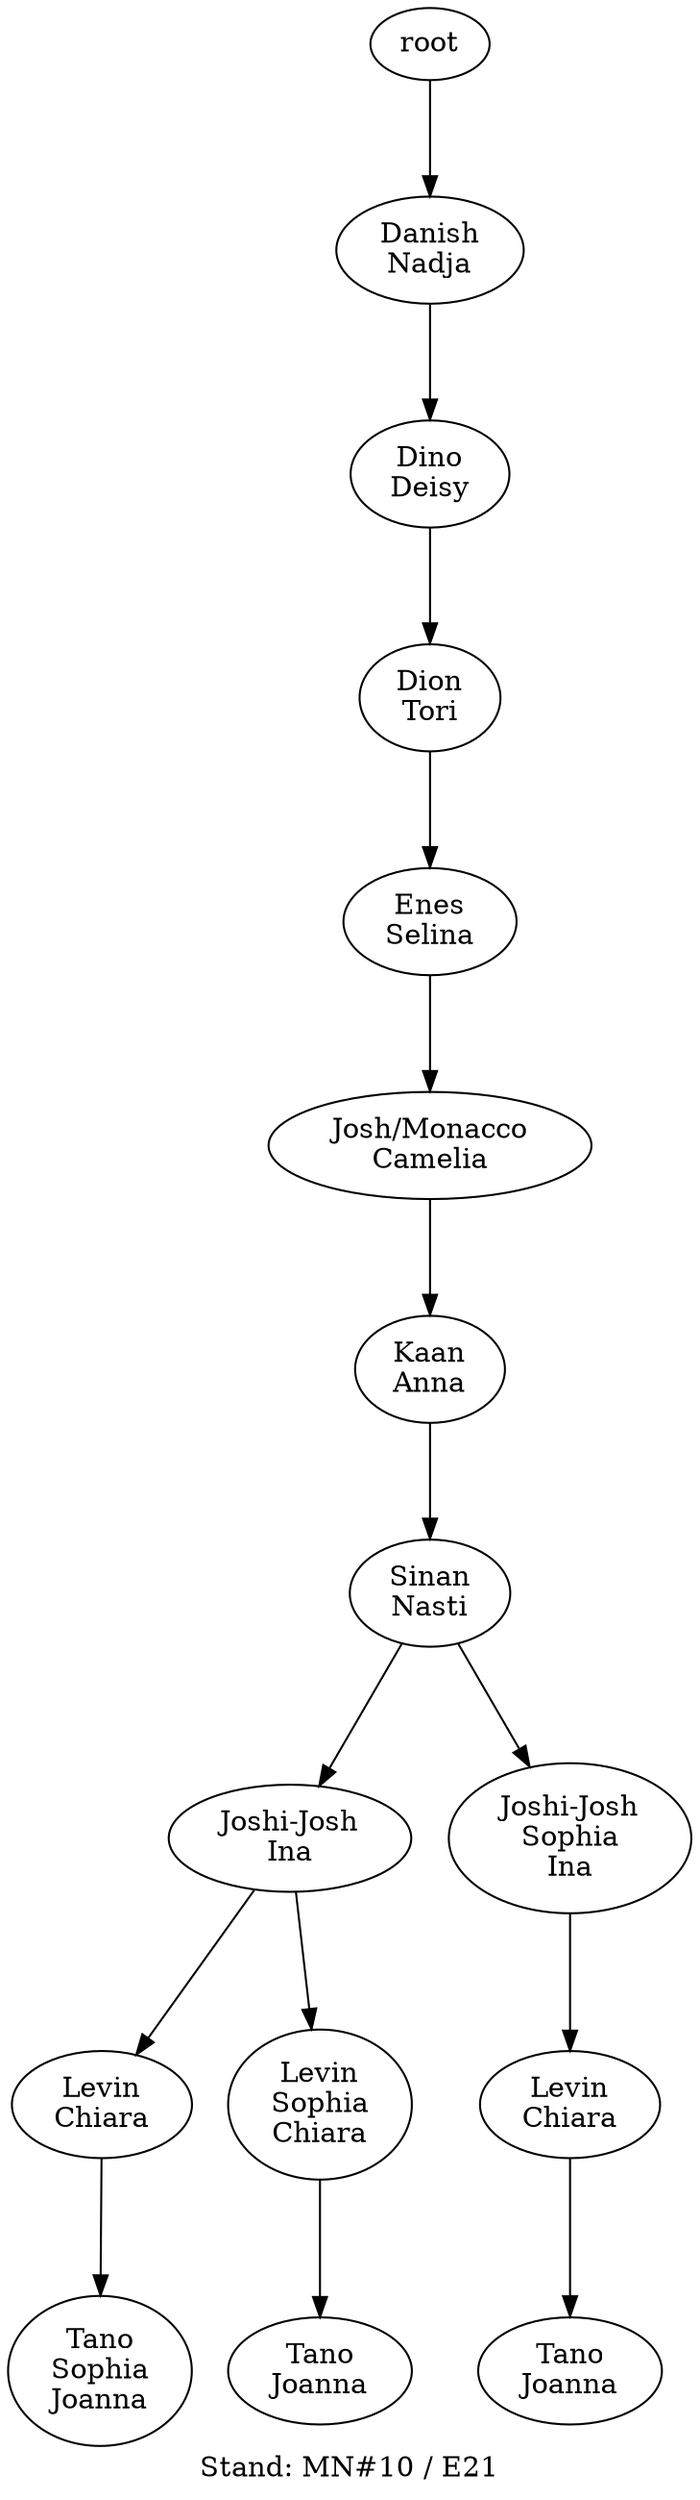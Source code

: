 digraph D { labelloc="b"; label="Stand: MN#10 / E21"; ranksep=0.8;
"root/6"[label="Danish\nNadja"]
"root" -> "root/6";
"root/6/3"[label="Dino\nDeisy"]
"root/6" -> "root/6/3";
"root/6/3/10"[label="Dion\nTori"]
"root/6/3" -> "root/6/3/10";
"root/6/3/10/8"[label="Enes\nSelina"]
"root/6/3/10" -> "root/6/3/10/8";
"root/6/3/10/8/1"[label="Josh/Monacco\nCamelia"]
"root/6/3/10/8" -> "root/6/3/10/8/1";
"root/6/3/10/8/1/0"[label="Kaan\nAnna"]
"root/6/3/10/8/1" -> "root/6/3/10/8/1/0";
"root/6/3/10/8/1/0/7"[label="Sinan\nNasti"]
"root/6/3/10/8/1/0" -> "root/6/3/10/8/1/0/7";
"root/6/3/10/8/1/0/7/4"[label="Joshi-Josh\nIna"]
"root/6/3/10/8/1/0/7" -> "root/6/3/10/8/1/0/7/4";
"root/6/3/10/8/1/0/7/4/2"[label="Levin\nChiara"]
"root/6/3/10/8/1/0/7/4" -> "root/6/3/10/8/1/0/7/4/2";
"root/6/3/10/8/1/0/7/4/2/9,5"[label="Tano\nSophia\nJoanna"]
"root/6/3/10/8/1/0/7/4/2" -> "root/6/3/10/8/1/0/7/4/2/9,5";
"root/6/3/10/8/1/0/7/9,4"[label="Joshi-Josh\nSophia\nIna"]
"root/6/3/10/8/1/0/7" -> "root/6/3/10/8/1/0/7/9,4";
"root/6/3/10/8/1/0/7/9,4/2"[label="Levin\nChiara"]
"root/6/3/10/8/1/0/7/9,4" -> "root/6/3/10/8/1/0/7/9,4/2";
"root/6/3/10/8/1/0/7/9,4/2/5"[label="Tano\nJoanna"]
"root/6/3/10/8/1/0/7/9,4/2" -> "root/6/3/10/8/1/0/7/9,4/2/5";
"root/6/3/10/8/1/0/7/4/9,2"[label="Levin\nSophia\nChiara"]
"root/6/3/10/8/1/0/7/4" -> "root/6/3/10/8/1/0/7/4/9,2";
"root/6/3/10/8/1/0/7/4/9,2/5"[label="Tano\nJoanna"]
"root/6/3/10/8/1/0/7/4/9,2" -> "root/6/3/10/8/1/0/7/4/9,2/5";
}
